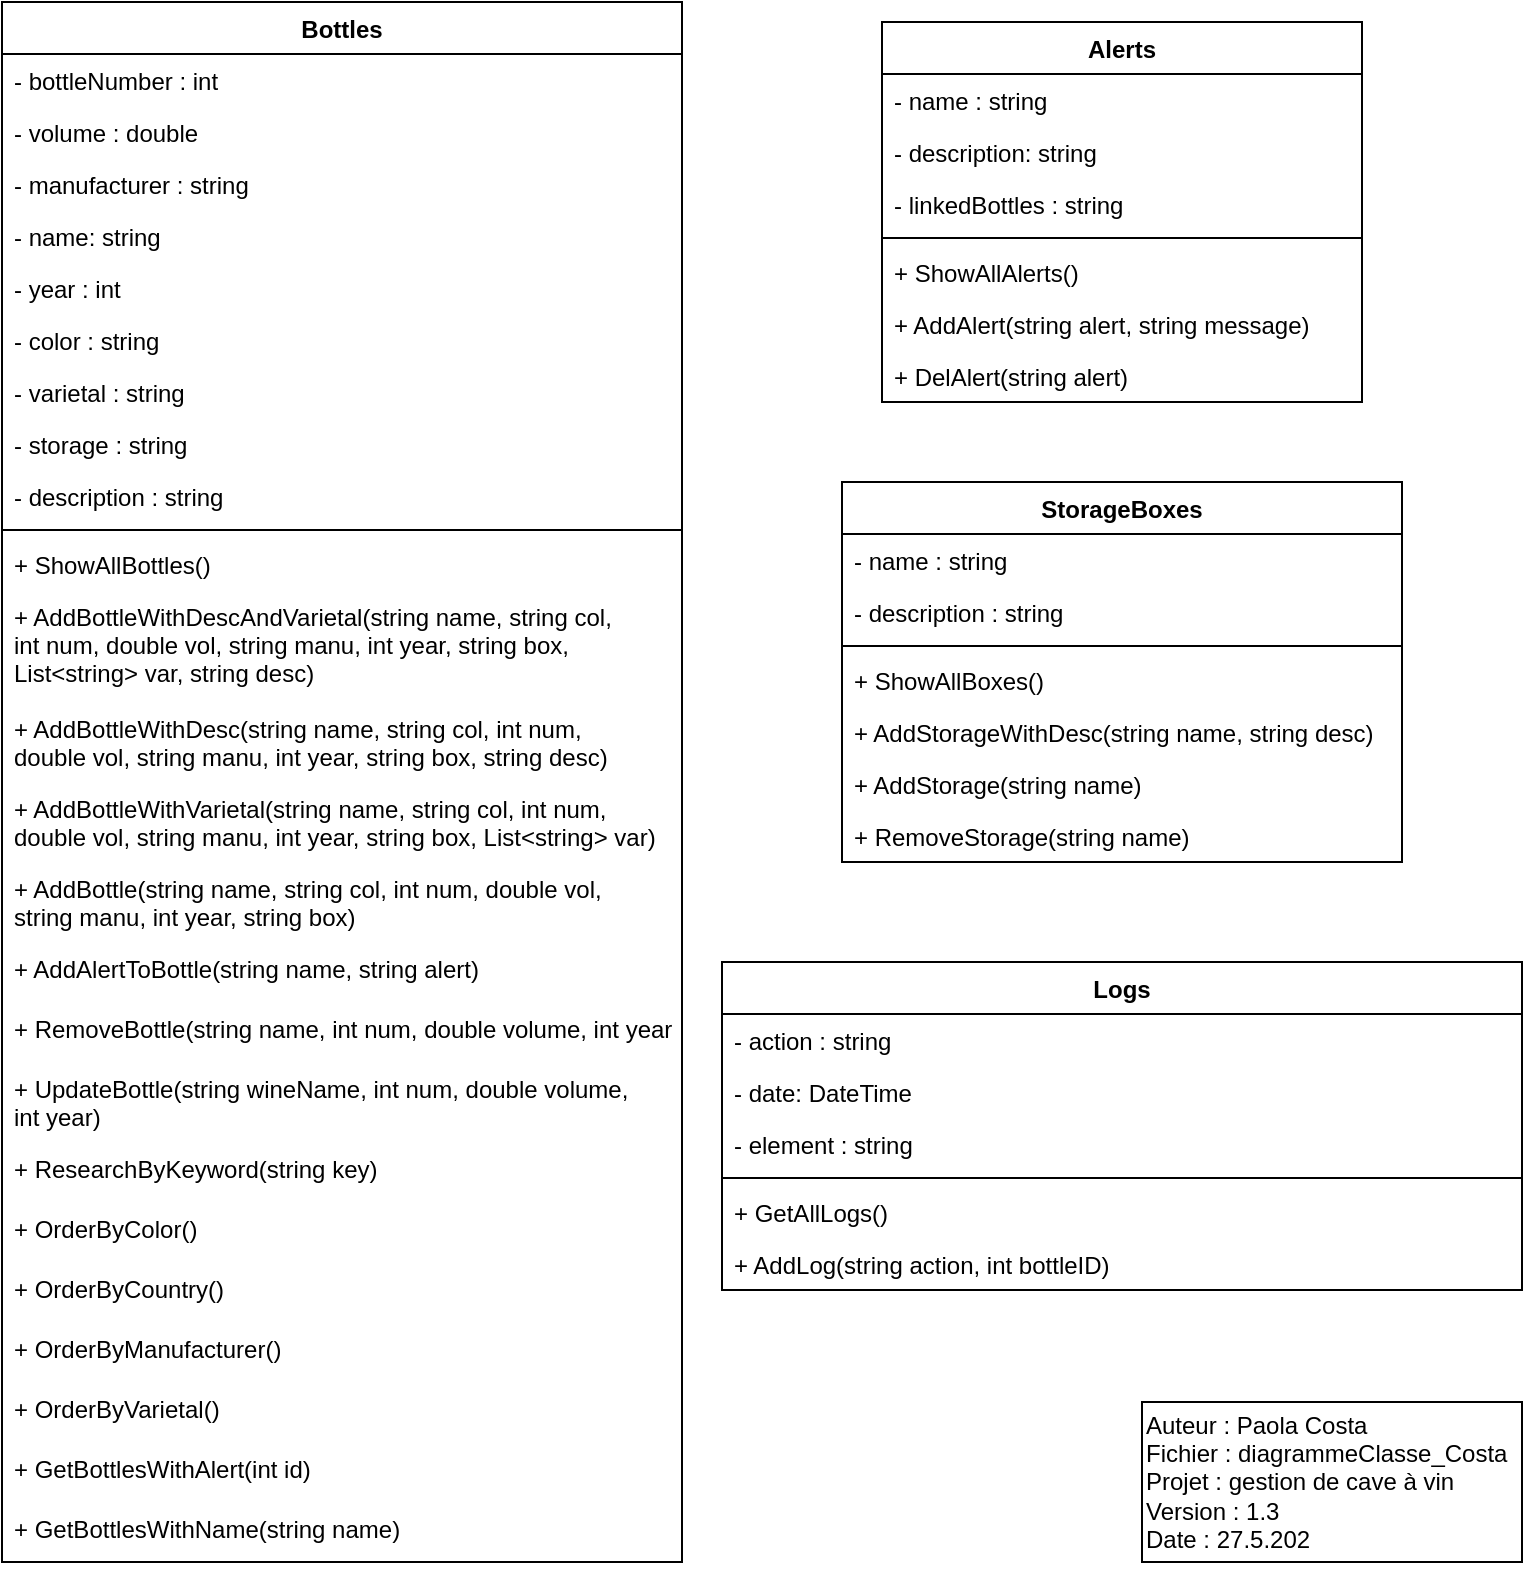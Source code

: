 <mxfile version="13.9.9" type="device"><diagram id="C5RBs43oDa-KdzZeNtuy" name="Page-1"><mxGraphModel dx="1955" dy="967" grid="1" gridSize="10" guides="1" tooltips="1" connect="1" arrows="1" fold="1" page="1" pageScale="1" pageWidth="827" pageHeight="1169" math="0" shadow="0"><root><mxCell id="WIyWlLk6GJQsqaUBKTNV-0"/><mxCell id="WIyWlLk6GJQsqaUBKTNV-1" parent="WIyWlLk6GJQsqaUBKTNV-0"/><mxCell id="WKEBZlVFhsqvftyopT91-0" value="Auteur : Paola Costa&lt;br&gt;Fichier : diagrammeClasse_Costa&lt;br&gt;Projet : gestion de cave à vin&lt;br&gt;Version : 1.3&lt;br&gt;Date : 27.5.202" style="rounded=0;whiteSpace=wrap;html=1;align=left;" parent="WIyWlLk6GJQsqaUBKTNV-1" vertex="1"><mxGeometry x="610" y="740" width="190" height="80" as="geometry"/></mxCell><mxCell id="WKEBZlVFhsqvftyopT91-1" value="Bottles" style="swimlane;fontStyle=1;align=center;verticalAlign=top;childLayout=stackLayout;horizontal=1;startSize=26;horizontalStack=0;resizeParent=1;resizeParentMax=0;resizeLast=0;collapsible=1;marginBottom=0;" parent="WIyWlLk6GJQsqaUBKTNV-1" vertex="1"><mxGeometry x="40" y="40" width="340" height="780" as="geometry"/></mxCell><mxCell id="WKEBZlVFhsqvftyopT91-5" value="- bottleNumber : int" style="text;strokeColor=none;fillColor=none;align=left;verticalAlign=top;spacingLeft=4;spacingRight=4;overflow=hidden;rotatable=0;points=[[0,0.5],[1,0.5]];portConstraint=eastwest;" parent="WKEBZlVFhsqvftyopT91-1" vertex="1"><mxGeometry y="26" width="340" height="26" as="geometry"/></mxCell><mxCell id="WKEBZlVFhsqvftyopT91-6" value="- volume : double " style="text;strokeColor=none;fillColor=none;align=left;verticalAlign=top;spacingLeft=4;spacingRight=4;overflow=hidden;rotatable=0;points=[[0,0.5],[1,0.5]];portConstraint=eastwest;" parent="WKEBZlVFhsqvftyopT91-1" vertex="1"><mxGeometry y="52" width="340" height="26" as="geometry"/></mxCell><mxCell id="WKEBZlVFhsqvftyopT91-7" value="- manufacturer : string" style="text;strokeColor=none;fillColor=none;align=left;verticalAlign=top;spacingLeft=4;spacingRight=4;overflow=hidden;rotatable=0;points=[[0,0.5],[1,0.5]];portConstraint=eastwest;" parent="WKEBZlVFhsqvftyopT91-1" vertex="1"><mxGeometry y="78" width="340" height="26" as="geometry"/></mxCell><mxCell id="WKEBZlVFhsqvftyopT91-8" value="- name: string" style="text;strokeColor=none;fillColor=none;align=left;verticalAlign=top;spacingLeft=4;spacingRight=4;overflow=hidden;rotatable=0;points=[[0,0.5],[1,0.5]];portConstraint=eastwest;" parent="WKEBZlVFhsqvftyopT91-1" vertex="1"><mxGeometry y="104" width="340" height="26" as="geometry"/></mxCell><mxCell id="WKEBZlVFhsqvftyopT91-9" value="- year : int" style="text;strokeColor=none;fillColor=none;align=left;verticalAlign=top;spacingLeft=4;spacingRight=4;overflow=hidden;rotatable=0;points=[[0,0.5],[1,0.5]];portConstraint=eastwest;" parent="WKEBZlVFhsqvftyopT91-1" vertex="1"><mxGeometry y="130" width="340" height="26" as="geometry"/></mxCell><mxCell id="WKEBZlVFhsqvftyopT91-10" value="- color : string" style="text;strokeColor=none;fillColor=none;align=left;verticalAlign=top;spacingLeft=4;spacingRight=4;overflow=hidden;rotatable=0;points=[[0,0.5],[1,0.5]];portConstraint=eastwest;" parent="WKEBZlVFhsqvftyopT91-1" vertex="1"><mxGeometry y="156" width="340" height="26" as="geometry"/></mxCell><mxCell id="WKEBZlVFhsqvftyopT91-11" value="- varietal : string" style="text;strokeColor=none;fillColor=none;align=left;verticalAlign=top;spacingLeft=4;spacingRight=4;overflow=hidden;rotatable=0;points=[[0,0.5],[1,0.5]];portConstraint=eastwest;" parent="WKEBZlVFhsqvftyopT91-1" vertex="1"><mxGeometry y="182" width="340" height="26" as="geometry"/></mxCell><mxCell id="n-lIxX01qMSx79EFf1IC-0" value="- storage : string" style="text;strokeColor=none;fillColor=none;align=left;verticalAlign=top;spacingLeft=4;spacingRight=4;overflow=hidden;rotatable=0;points=[[0,0.5],[1,0.5]];portConstraint=eastwest;" parent="WKEBZlVFhsqvftyopT91-1" vertex="1"><mxGeometry y="208" width="340" height="26" as="geometry"/></mxCell><mxCell id="WKEBZlVFhsqvftyopT91-27" value="- description : string" style="text;strokeColor=none;fillColor=none;align=left;verticalAlign=top;spacingLeft=4;spacingRight=4;overflow=hidden;rotatable=0;points=[[0,0.5],[1,0.5]];portConstraint=eastwest;" parent="WKEBZlVFhsqvftyopT91-1" vertex="1"><mxGeometry y="234" width="340" height="26" as="geometry"/></mxCell><mxCell id="WKEBZlVFhsqvftyopT91-3" value="" style="line;strokeWidth=1;fillColor=none;align=left;verticalAlign=middle;spacingTop=-1;spacingLeft=3;spacingRight=3;rotatable=0;labelPosition=right;points=[];portConstraint=eastwest;" parent="WKEBZlVFhsqvftyopT91-1" vertex="1"><mxGeometry y="260" width="340" height="8" as="geometry"/></mxCell><mxCell id="SLOwATlebfsE_unWhPRJ-0" value="+ ShowAllBottles()" style="text;strokeColor=none;fillColor=none;align=left;verticalAlign=top;spacingLeft=4;spacingRight=4;overflow=hidden;rotatable=0;points=[[0,0.5],[1,0.5]];portConstraint=eastwest;" vertex="1" parent="WKEBZlVFhsqvftyopT91-1"><mxGeometry y="268" width="340" height="26" as="geometry"/></mxCell><mxCell id="SLOwATlebfsE_unWhPRJ-3" value="+ AddBottleWithDescAndVarietal(string name, string col, &#10;int num, double vol, string manu, int year, string box, &#10;List&lt;string&gt; var, string desc)" style="text;strokeColor=none;fillColor=none;align=left;verticalAlign=top;spacingLeft=4;spacingRight=4;overflow=hidden;rotatable=0;points=[[0,0.5],[1,0.5]];portConstraint=eastwest;" vertex="1" parent="WKEBZlVFhsqvftyopT91-1"><mxGeometry y="294" width="340" height="56" as="geometry"/></mxCell><mxCell id="SLOwATlebfsE_unWhPRJ-2" value="+ AddBottleWithDesc(string name, string col, int num, &#10;double vol, string manu, int year, string box, string desc)" style="text;strokeColor=none;fillColor=none;align=left;verticalAlign=top;spacingLeft=4;spacingRight=4;overflow=hidden;rotatable=0;points=[[0,0.5],[1,0.5]];portConstraint=eastwest;" vertex="1" parent="WKEBZlVFhsqvftyopT91-1"><mxGeometry y="350" width="340" height="40" as="geometry"/></mxCell><mxCell id="SLOwATlebfsE_unWhPRJ-4" value="+ AddBottleWithVarietal(string name, string col, int num, &#10;double vol, string manu, int year, string box, List&lt;string&gt; var)" style="text;strokeColor=none;fillColor=none;align=left;verticalAlign=top;spacingLeft=4;spacingRight=4;overflow=hidden;rotatable=0;points=[[0,0.5],[1,0.5]];portConstraint=eastwest;" vertex="1" parent="WKEBZlVFhsqvftyopT91-1"><mxGeometry y="390" width="340" height="40" as="geometry"/></mxCell><mxCell id="SLOwATlebfsE_unWhPRJ-5" value="+ AddBottle(string name, string col, int num, double vol, &#10;string manu, int year, string box)" style="text;strokeColor=none;fillColor=none;align=left;verticalAlign=top;spacingLeft=4;spacingRight=4;overflow=hidden;rotatable=0;points=[[0,0.5],[1,0.5]];portConstraint=eastwest;" vertex="1" parent="WKEBZlVFhsqvftyopT91-1"><mxGeometry y="430" width="340" height="40" as="geometry"/></mxCell><mxCell id="SLOwATlebfsE_unWhPRJ-6" value="+ AddAlertToBottle(string name, string alert)" style="text;strokeColor=none;fillColor=none;align=left;verticalAlign=top;spacingLeft=4;spacingRight=4;overflow=hidden;rotatable=0;points=[[0,0.5],[1,0.5]];portConstraint=eastwest;" vertex="1" parent="WKEBZlVFhsqvftyopT91-1"><mxGeometry y="470" width="340" height="30" as="geometry"/></mxCell><mxCell id="SLOwATlebfsE_unWhPRJ-12" value="+ RemoveBottle(string name, int num, double volume, int year)" style="text;strokeColor=none;fillColor=none;align=left;verticalAlign=top;spacingLeft=4;spacingRight=4;overflow=hidden;rotatable=0;points=[[0,0.5],[1,0.5]];portConstraint=eastwest;" vertex="1" parent="WKEBZlVFhsqvftyopT91-1"><mxGeometry y="500" width="340" height="30" as="geometry"/></mxCell><mxCell id="SLOwATlebfsE_unWhPRJ-7" value="+ UpdateBottle(string wineName, int num, double volume, &#10;int year)" style="text;strokeColor=none;fillColor=none;align=left;verticalAlign=top;spacingLeft=4;spacingRight=4;overflow=hidden;rotatable=0;points=[[0,0.5],[1,0.5]];portConstraint=eastwest;" vertex="1" parent="WKEBZlVFhsqvftyopT91-1"><mxGeometry y="530" width="340" height="40" as="geometry"/></mxCell><mxCell id="SLOwATlebfsE_unWhPRJ-8" value="+ ResearchByKeyword(string key)" style="text;strokeColor=none;fillColor=none;align=left;verticalAlign=top;spacingLeft=4;spacingRight=4;overflow=hidden;rotatable=0;points=[[0,0.5],[1,0.5]];portConstraint=eastwest;" vertex="1" parent="WKEBZlVFhsqvftyopT91-1"><mxGeometry y="570" width="340" height="30" as="geometry"/></mxCell><mxCell id="SLOwATlebfsE_unWhPRJ-11" value="+ OrderByColor()" style="text;strokeColor=none;fillColor=none;align=left;verticalAlign=top;spacingLeft=4;spacingRight=4;overflow=hidden;rotatable=0;points=[[0,0.5],[1,0.5]];portConstraint=eastwest;" vertex="1" parent="WKEBZlVFhsqvftyopT91-1"><mxGeometry y="600" width="340" height="30" as="geometry"/></mxCell><mxCell id="SLOwATlebfsE_unWhPRJ-10" value="+ OrderByCountry()" style="text;strokeColor=none;fillColor=none;align=left;verticalAlign=top;spacingLeft=4;spacingRight=4;overflow=hidden;rotatable=0;points=[[0,0.5],[1,0.5]];portConstraint=eastwest;" vertex="1" parent="WKEBZlVFhsqvftyopT91-1"><mxGeometry y="630" width="340" height="30" as="geometry"/></mxCell><mxCell id="SLOwATlebfsE_unWhPRJ-9" value="+ OrderByManufacturer()" style="text;strokeColor=none;fillColor=none;align=left;verticalAlign=top;spacingLeft=4;spacingRight=4;overflow=hidden;rotatable=0;points=[[0,0.5],[1,0.5]];portConstraint=eastwest;" vertex="1" parent="WKEBZlVFhsqvftyopT91-1"><mxGeometry y="660" width="340" height="30" as="geometry"/></mxCell><mxCell id="SLOwATlebfsE_unWhPRJ-13" value="+ OrderByVarietal()" style="text;strokeColor=none;fillColor=none;align=left;verticalAlign=top;spacingLeft=4;spacingRight=4;overflow=hidden;rotatable=0;points=[[0,0.5],[1,0.5]];portConstraint=eastwest;" vertex="1" parent="WKEBZlVFhsqvftyopT91-1"><mxGeometry y="690" width="340" height="30" as="geometry"/></mxCell><mxCell id="SLOwATlebfsE_unWhPRJ-14" value="+ GetBottlesWithAlert(int id)" style="text;strokeColor=none;fillColor=none;align=left;verticalAlign=top;spacingLeft=4;spacingRight=4;overflow=hidden;rotatable=0;points=[[0,0.5],[1,0.5]];portConstraint=eastwest;" vertex="1" parent="WKEBZlVFhsqvftyopT91-1"><mxGeometry y="720" width="340" height="30" as="geometry"/></mxCell><mxCell id="WKEBZlVFhsqvftyopT91-23" value="+ GetBottlesWithName(string name)" style="text;strokeColor=none;fillColor=none;align=left;verticalAlign=top;spacingLeft=4;spacingRight=4;overflow=hidden;rotatable=0;points=[[0,0.5],[1,0.5]];portConstraint=eastwest;" parent="WKEBZlVFhsqvftyopT91-1" vertex="1"><mxGeometry y="750" width="340" height="30" as="geometry"/></mxCell><mxCell id="WKEBZlVFhsqvftyopT91-13" value="StorageBoxes" style="swimlane;fontStyle=1;align=center;verticalAlign=top;childLayout=stackLayout;horizontal=1;startSize=26;horizontalStack=0;resizeParent=1;resizeParentMax=0;resizeLast=0;collapsible=1;marginBottom=0;" parent="WIyWlLk6GJQsqaUBKTNV-1" vertex="1"><mxGeometry x="460" y="280" width="280" height="190" as="geometry"/></mxCell><mxCell id="WKEBZlVFhsqvftyopT91-21" value="- name : string" style="text;strokeColor=none;fillColor=none;align=left;verticalAlign=top;spacingLeft=4;spacingRight=4;overflow=hidden;rotatable=0;points=[[0,0.5],[1,0.5]];portConstraint=eastwest;" parent="WKEBZlVFhsqvftyopT91-13" vertex="1"><mxGeometry y="26" width="280" height="26" as="geometry"/></mxCell><mxCell id="WKEBZlVFhsqvftyopT91-14" value="- description : string" style="text;strokeColor=none;fillColor=none;align=left;verticalAlign=top;spacingLeft=4;spacingRight=4;overflow=hidden;rotatable=0;points=[[0,0.5],[1,0.5]];portConstraint=eastwest;" parent="WKEBZlVFhsqvftyopT91-13" vertex="1"><mxGeometry y="52" width="280" height="26" as="geometry"/></mxCell><mxCell id="WKEBZlVFhsqvftyopT91-15" value="" style="line;strokeWidth=1;fillColor=none;align=left;verticalAlign=middle;spacingTop=-1;spacingLeft=3;spacingRight=3;rotatable=0;labelPosition=right;points=[];portConstraint=eastwest;" parent="WKEBZlVFhsqvftyopT91-13" vertex="1"><mxGeometry y="78" width="280" height="8" as="geometry"/></mxCell><mxCell id="SLOwATlebfsE_unWhPRJ-19" value="+ ShowAllBoxes()" style="text;strokeColor=none;fillColor=none;align=left;verticalAlign=top;spacingLeft=4;spacingRight=4;overflow=hidden;rotatable=0;points=[[0,0.5],[1,0.5]];portConstraint=eastwest;" vertex="1" parent="WKEBZlVFhsqvftyopT91-13"><mxGeometry y="86" width="280" height="26" as="geometry"/></mxCell><mxCell id="SLOwATlebfsE_unWhPRJ-20" value="+ AddStorageWithDesc(string name, string desc)" style="text;strokeColor=none;fillColor=none;align=left;verticalAlign=top;spacingLeft=4;spacingRight=4;overflow=hidden;rotatable=0;points=[[0,0.5],[1,0.5]];portConstraint=eastwest;" vertex="1" parent="WKEBZlVFhsqvftyopT91-13"><mxGeometry y="112" width="280" height="26" as="geometry"/></mxCell><mxCell id="SLOwATlebfsE_unWhPRJ-21" value="+ AddStorage(string name)" style="text;strokeColor=none;fillColor=none;align=left;verticalAlign=top;spacingLeft=4;spacingRight=4;overflow=hidden;rotatable=0;points=[[0,0.5],[1,0.5]];portConstraint=eastwest;" vertex="1" parent="WKEBZlVFhsqvftyopT91-13"><mxGeometry y="138" width="280" height="26" as="geometry"/></mxCell><mxCell id="WKEBZlVFhsqvftyopT91-16" value="+ RemoveStorage(string name)" style="text;strokeColor=none;fillColor=none;align=left;verticalAlign=top;spacingLeft=4;spacingRight=4;overflow=hidden;rotatable=0;points=[[0,0.5],[1,0.5]];portConstraint=eastwest;" parent="WKEBZlVFhsqvftyopT91-13" vertex="1"><mxGeometry y="164" width="280" height="26" as="geometry"/></mxCell><mxCell id="WKEBZlVFhsqvftyopT91-28" value="Alerts" style="swimlane;fontStyle=1;align=center;verticalAlign=top;childLayout=stackLayout;horizontal=1;startSize=26;horizontalStack=0;resizeParent=1;resizeParentMax=0;resizeLast=0;collapsible=1;marginBottom=0;" parent="WIyWlLk6GJQsqaUBKTNV-1" vertex="1"><mxGeometry x="480" y="50" width="240" height="190" as="geometry"/></mxCell><mxCell id="WKEBZlVFhsqvftyopT91-29" value="- name : string" style="text;strokeColor=none;fillColor=none;align=left;verticalAlign=top;spacingLeft=4;spacingRight=4;overflow=hidden;rotatable=0;points=[[0,0.5],[1,0.5]];portConstraint=eastwest;" parent="WKEBZlVFhsqvftyopT91-28" vertex="1"><mxGeometry y="26" width="240" height="26" as="geometry"/></mxCell><mxCell id="SLOwATlebfsE_unWhPRJ-16" value="- description: string" style="text;strokeColor=none;fillColor=none;align=left;verticalAlign=top;spacingLeft=4;spacingRight=4;overflow=hidden;rotatable=0;points=[[0,0.5],[1,0.5]];portConstraint=eastwest;" vertex="1" parent="WKEBZlVFhsqvftyopT91-28"><mxGeometry y="52" width="240" height="26" as="geometry"/></mxCell><mxCell id="WKEBZlVFhsqvftyopT91-30" value="- linkedBottles : string" style="text;strokeColor=none;fillColor=none;align=left;verticalAlign=top;spacingLeft=4;spacingRight=4;overflow=hidden;rotatable=0;points=[[0,0.5],[1,0.5]];portConstraint=eastwest;" parent="WKEBZlVFhsqvftyopT91-28" vertex="1"><mxGeometry y="78" width="240" height="26" as="geometry"/></mxCell><mxCell id="WKEBZlVFhsqvftyopT91-31" value="" style="line;strokeWidth=1;fillColor=none;align=left;verticalAlign=middle;spacingTop=-1;spacingLeft=3;spacingRight=3;rotatable=0;labelPosition=right;points=[];portConstraint=eastwest;" parent="WKEBZlVFhsqvftyopT91-28" vertex="1"><mxGeometry y="104" width="240" height="8" as="geometry"/></mxCell><mxCell id="SLOwATlebfsE_unWhPRJ-17" value="+ ShowAllAlerts()" style="text;strokeColor=none;fillColor=none;align=left;verticalAlign=top;spacingLeft=4;spacingRight=4;overflow=hidden;rotatable=0;points=[[0,0.5],[1,0.5]];portConstraint=eastwest;" vertex="1" parent="WKEBZlVFhsqvftyopT91-28"><mxGeometry y="112" width="240" height="26" as="geometry"/></mxCell><mxCell id="SLOwATlebfsE_unWhPRJ-18" value="+ AddAlert(string alert, string message)" style="text;strokeColor=none;fillColor=none;align=left;verticalAlign=top;spacingLeft=4;spacingRight=4;overflow=hidden;rotatable=0;points=[[0,0.5],[1,0.5]];portConstraint=eastwest;" vertex="1" parent="WKEBZlVFhsqvftyopT91-28"><mxGeometry y="138" width="240" height="26" as="geometry"/></mxCell><mxCell id="WKEBZlVFhsqvftyopT91-32" value="+ DelAlert(string alert)" style="text;strokeColor=none;fillColor=none;align=left;verticalAlign=top;spacingLeft=4;spacingRight=4;overflow=hidden;rotatable=0;points=[[0,0.5],[1,0.5]];portConstraint=eastwest;" parent="WKEBZlVFhsqvftyopT91-28" vertex="1"><mxGeometry y="164" width="240" height="26" as="geometry"/></mxCell><mxCell id="WKEBZlVFhsqvftyopT91-34" value="Logs" style="swimlane;fontStyle=1;align=center;verticalAlign=top;childLayout=stackLayout;horizontal=1;startSize=26;horizontalStack=0;resizeParent=1;resizeParentMax=0;resizeLast=0;collapsible=1;marginBottom=0;" parent="WIyWlLk6GJQsqaUBKTNV-1" vertex="1"><mxGeometry x="400" y="520" width="400" height="164" as="geometry"/></mxCell><mxCell id="WKEBZlVFhsqvftyopT91-35" value="- action : string" style="text;strokeColor=none;fillColor=none;align=left;verticalAlign=top;spacingLeft=4;spacingRight=4;overflow=hidden;rotatable=0;points=[[0,0.5],[1,0.5]];portConstraint=eastwest;" parent="WKEBZlVFhsqvftyopT91-34" vertex="1"><mxGeometry y="26" width="400" height="26" as="geometry"/></mxCell><mxCell id="WKEBZlVFhsqvftyopT91-39" value="- date: DateTime" style="text;strokeColor=none;fillColor=none;align=left;verticalAlign=top;spacingLeft=4;spacingRight=4;overflow=hidden;rotatable=0;points=[[0,0.5],[1,0.5]];portConstraint=eastwest;" parent="WKEBZlVFhsqvftyopT91-34" vertex="1"><mxGeometry y="52" width="400" height="26" as="geometry"/></mxCell><mxCell id="WKEBZlVFhsqvftyopT91-36" value="- element : string" style="text;strokeColor=none;fillColor=none;align=left;verticalAlign=top;spacingLeft=4;spacingRight=4;overflow=hidden;rotatable=0;points=[[0,0.5],[1,0.5]];portConstraint=eastwest;" parent="WKEBZlVFhsqvftyopT91-34" vertex="1"><mxGeometry y="78" width="400" height="26" as="geometry"/></mxCell><mxCell id="WKEBZlVFhsqvftyopT91-37" value="" style="line;strokeWidth=1;fillColor=none;align=left;verticalAlign=middle;spacingTop=-1;spacingLeft=3;spacingRight=3;rotatable=0;labelPosition=right;points=[];portConstraint=eastwest;" parent="WKEBZlVFhsqvftyopT91-34" vertex="1"><mxGeometry y="104" width="400" height="8" as="geometry"/></mxCell><mxCell id="SLOwATlebfsE_unWhPRJ-22" value="+ GetAllLogs()" style="text;strokeColor=none;fillColor=none;align=left;verticalAlign=top;spacingLeft=4;spacingRight=4;overflow=hidden;rotatable=0;points=[[0,0.5],[1,0.5]];portConstraint=eastwest;" vertex="1" parent="WKEBZlVFhsqvftyopT91-34"><mxGeometry y="112" width="400" height="26" as="geometry"/></mxCell><mxCell id="WKEBZlVFhsqvftyopT91-43" value="+ AddLog(string action, int bottleID) " style="text;strokeColor=none;fillColor=none;align=left;verticalAlign=top;spacingLeft=4;spacingRight=4;overflow=hidden;rotatable=0;points=[[0,0.5],[1,0.5]];portConstraint=eastwest;" parent="WKEBZlVFhsqvftyopT91-34" vertex="1"><mxGeometry y="138" width="400" height="26" as="geometry"/></mxCell></root></mxGraphModel></diagram></mxfile>